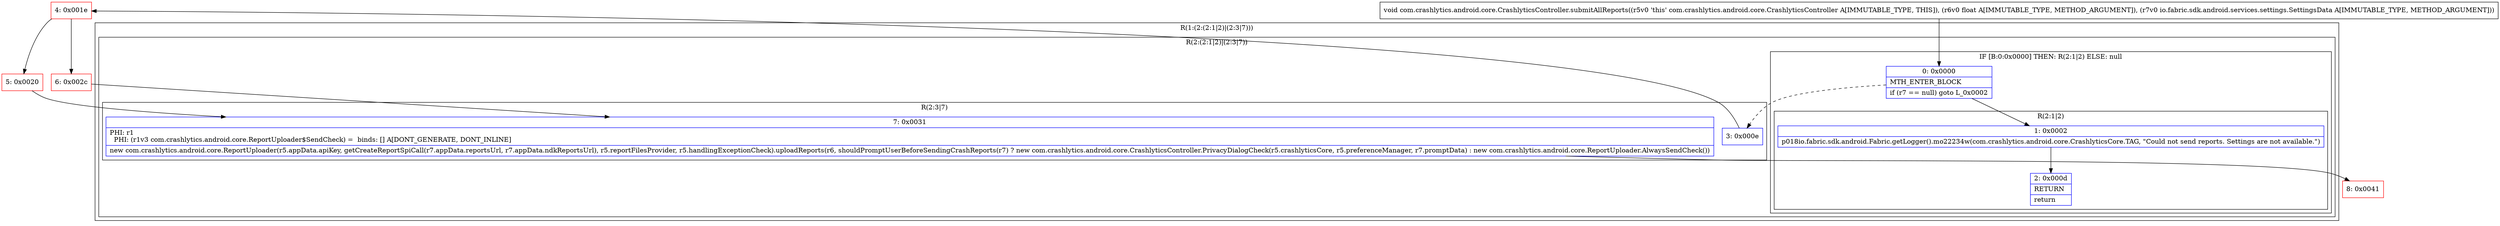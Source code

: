 digraph "CFG forcom.crashlytics.android.core.CrashlyticsController.submitAllReports(FLio\/fabric\/sdk\/android\/services\/settings\/SettingsData;)V" {
subgraph cluster_Region_1682681138 {
label = "R(1:(2:(2:1|2)|(2:3|7)))";
node [shape=record,color=blue];
subgraph cluster_Region_2131756971 {
label = "R(2:(2:1|2)|(2:3|7))";
node [shape=record,color=blue];
subgraph cluster_IfRegion_1320014690 {
label = "IF [B:0:0x0000] THEN: R(2:1|2) ELSE: null";
node [shape=record,color=blue];
Node_0 [shape=record,label="{0\:\ 0x0000|MTH_ENTER_BLOCK\l|if (r7 == null) goto L_0x0002\l}"];
subgraph cluster_Region_427728627 {
label = "R(2:1|2)";
node [shape=record,color=blue];
Node_1 [shape=record,label="{1\:\ 0x0002|p018io.fabric.sdk.android.Fabric.getLogger().mo22234w(com.crashlytics.android.core.CrashlyticsCore.TAG, \"Could not send reports. Settings are not available.\")\l}"];
Node_2 [shape=record,label="{2\:\ 0x000d|RETURN\l|return\l}"];
}
}
subgraph cluster_Region_543523539 {
label = "R(2:3|7)";
node [shape=record,color=blue];
Node_3 [shape=record,label="{3\:\ 0x000e}"];
Node_7 [shape=record,label="{7\:\ 0x0031|PHI: r1 \l  PHI: (r1v3 com.crashlytics.android.core.ReportUploader$SendCheck) =  binds: [] A[DONT_GENERATE, DONT_INLINE]\l|new com.crashlytics.android.core.ReportUploader(r5.appData.apiKey, getCreateReportSpiCall(r7.appData.reportsUrl, r7.appData.ndkReportsUrl), r5.reportFilesProvider, r5.handlingExceptionCheck).uploadReports(r6, shouldPromptUserBeforeSendingCrashReports(r7) ? new com.crashlytics.android.core.CrashlyticsController.PrivacyDialogCheck(r5.crashlyticsCore, r5.preferenceManager, r7.promptData) : new com.crashlytics.android.core.ReportUploader.AlwaysSendCheck())\l}"];
}
}
}
Node_4 [shape=record,color=red,label="{4\:\ 0x001e}"];
Node_5 [shape=record,color=red,label="{5\:\ 0x0020}"];
Node_6 [shape=record,color=red,label="{6\:\ 0x002c}"];
Node_8 [shape=record,color=red,label="{8\:\ 0x0041}"];
MethodNode[shape=record,label="{void com.crashlytics.android.core.CrashlyticsController.submitAllReports((r5v0 'this' com.crashlytics.android.core.CrashlyticsController A[IMMUTABLE_TYPE, THIS]), (r6v0 float A[IMMUTABLE_TYPE, METHOD_ARGUMENT]), (r7v0 io.fabric.sdk.android.services.settings.SettingsData A[IMMUTABLE_TYPE, METHOD_ARGUMENT])) }"];
MethodNode -> Node_0;
Node_0 -> Node_1;
Node_0 -> Node_3[style=dashed];
Node_1 -> Node_2;
Node_3 -> Node_4;
Node_7 -> Node_8;
Node_4 -> Node_5;
Node_4 -> Node_6;
Node_5 -> Node_7;
Node_6 -> Node_7;
}

